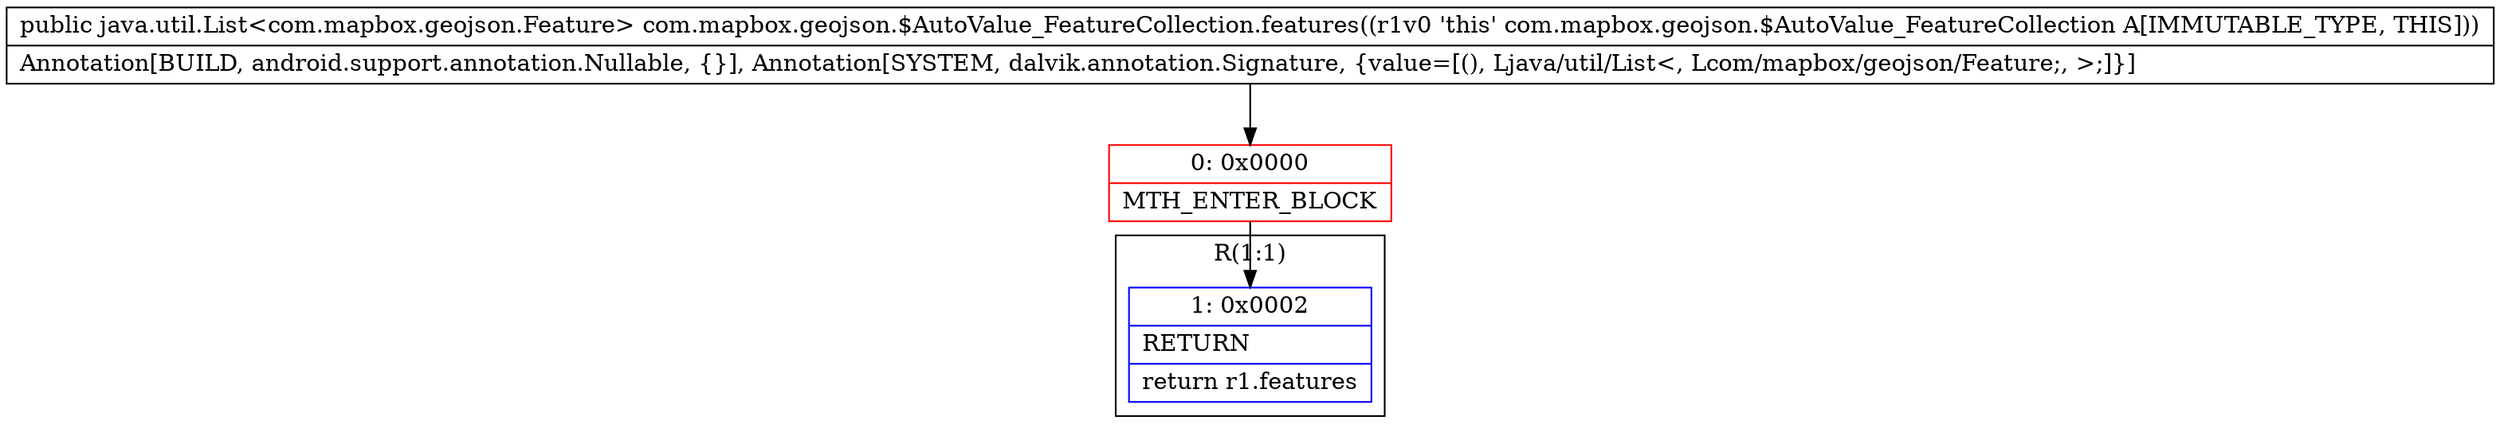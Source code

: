 digraph "CFG forcom.mapbox.geojson.$AutoValue_FeatureCollection.features()Ljava\/util\/List;" {
subgraph cluster_Region_653275771 {
label = "R(1:1)";
node [shape=record,color=blue];
Node_1 [shape=record,label="{1\:\ 0x0002|RETURN\l|return r1.features\l}"];
}
Node_0 [shape=record,color=red,label="{0\:\ 0x0000|MTH_ENTER_BLOCK\l}"];
MethodNode[shape=record,label="{public java.util.List\<com.mapbox.geojson.Feature\> com.mapbox.geojson.$AutoValue_FeatureCollection.features((r1v0 'this' com.mapbox.geojson.$AutoValue_FeatureCollection A[IMMUTABLE_TYPE, THIS]))  | Annotation[BUILD, android.support.annotation.Nullable, \{\}], Annotation[SYSTEM, dalvik.annotation.Signature, \{value=[(), Ljava\/util\/List\<, Lcom\/mapbox\/geojson\/Feature;, \>;]\}]\l}"];
MethodNode -> Node_0;
Node_0 -> Node_1;
}

